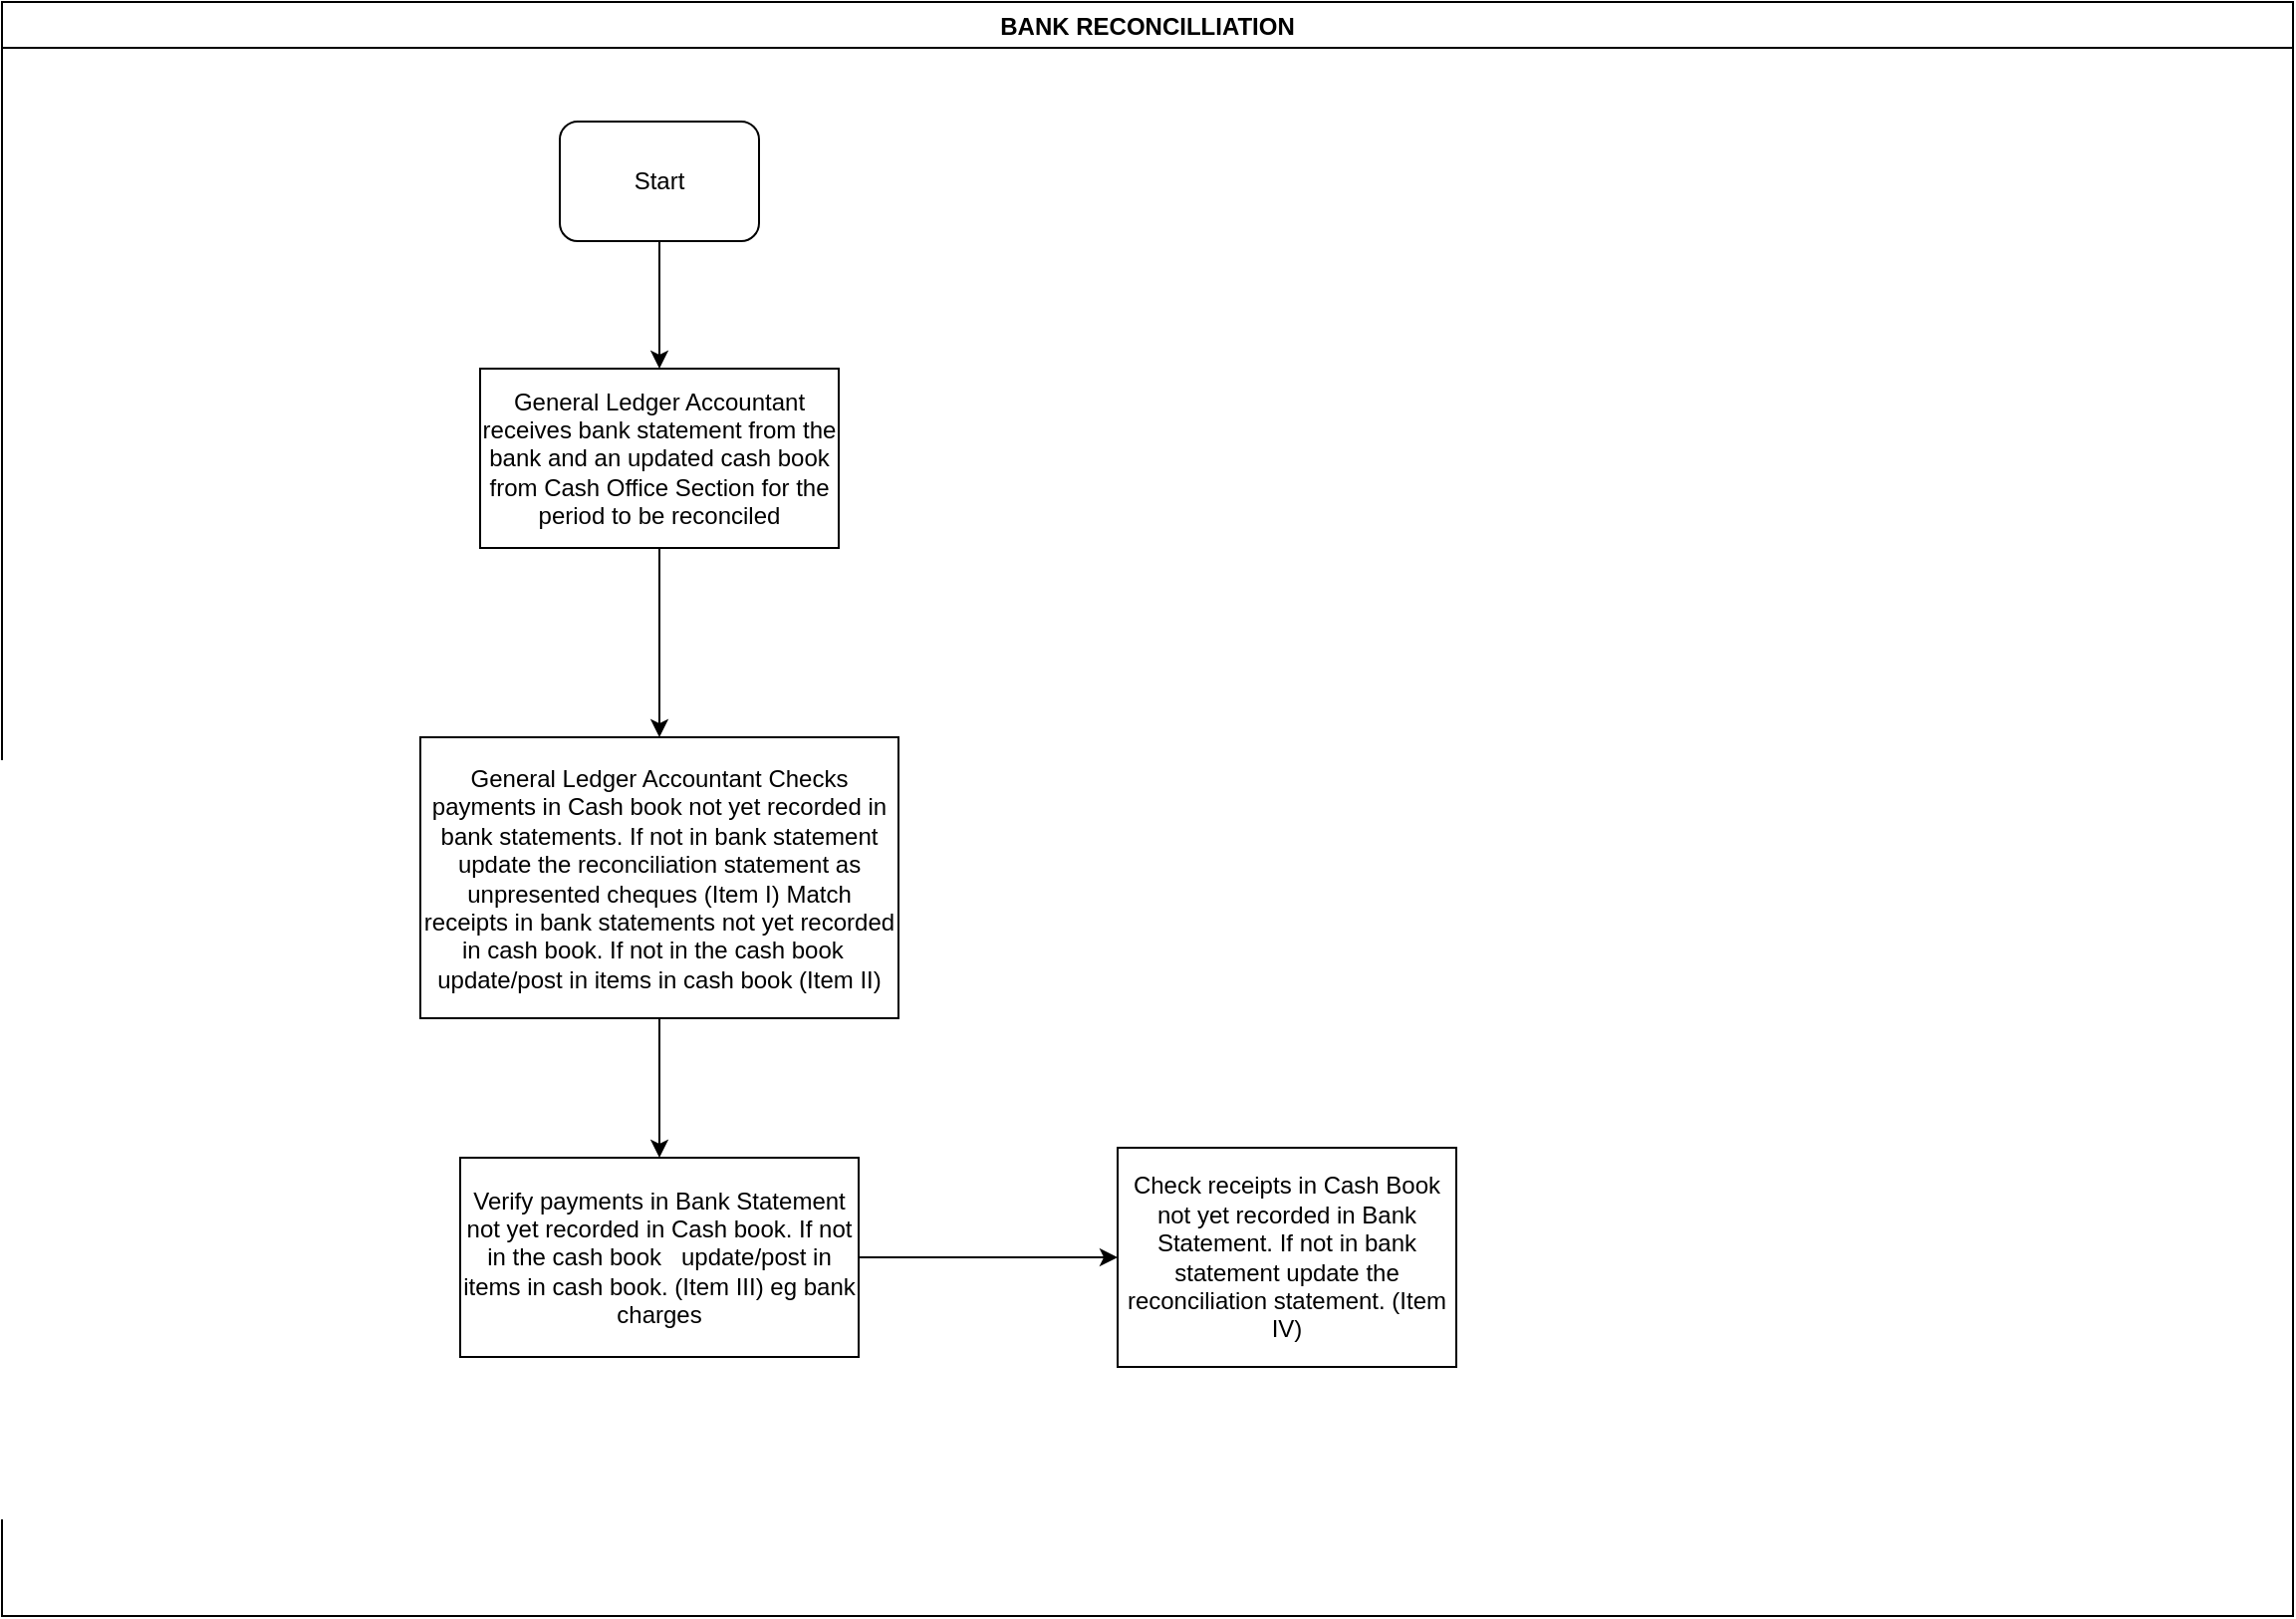 <mxfile version="13.10.9" type="github">
  <diagram id="RUNVxOEm4AH4KbNoLji0" name="Page-1">
    <mxGraphModel dx="1038" dy="547" grid="1" gridSize="10" guides="1" tooltips="1" connect="1" arrows="1" fold="1" page="1" pageScale="1" pageWidth="1169" pageHeight="827" math="0" shadow="0">
      <root>
        <mxCell id="0" />
        <mxCell id="1" parent="0" />
        <mxCell id="LS-6_WvsJKvdmhUSTRYt-1" value="BANK RECONCILLIATION" style="swimlane;" vertex="1" parent="1">
          <mxGeometry x="10" y="10" width="1150" height="810" as="geometry" />
        </mxCell>
        <mxCell id="LS-6_WvsJKvdmhUSTRYt-2" value="Start" style="rounded=1;whiteSpace=wrap;html=1;" vertex="1" parent="LS-6_WvsJKvdmhUSTRYt-1">
          <mxGeometry x="280" y="60" width="100" height="60" as="geometry" />
        </mxCell>
        <mxCell id="LS-6_WvsJKvdmhUSTRYt-5" value="General Ledger Accountant receives bank statement from the bank and an updated cash book from Cash Office Section for the period to be reconciled" style="rounded=0;whiteSpace=wrap;html=1;" vertex="1" parent="LS-6_WvsJKvdmhUSTRYt-1">
          <mxGeometry x="240" y="184" width="180" height="90" as="geometry" />
        </mxCell>
        <mxCell id="LS-6_WvsJKvdmhUSTRYt-4" value="" style="edgeStyle=orthogonalEdgeStyle;rounded=0;orthogonalLoop=1;jettySize=auto;html=1;entryX=0.5;entryY=0;entryDx=0;entryDy=0;" edge="1" parent="LS-6_WvsJKvdmhUSTRYt-1" source="LS-6_WvsJKvdmhUSTRYt-2" target="LS-6_WvsJKvdmhUSTRYt-5">
          <mxGeometry relative="1" as="geometry">
            <mxPoint x="330" y="200" as="targetPoint" />
          </mxGeometry>
        </mxCell>
        <mxCell id="LS-6_WvsJKvdmhUSTRYt-9" value="" style="edgeStyle=orthogonalEdgeStyle;rounded=0;orthogonalLoop=1;jettySize=auto;html=1;" edge="1" parent="1" source="LS-6_WvsJKvdmhUSTRYt-6" target="LS-6_WvsJKvdmhUSTRYt-8">
          <mxGeometry relative="1" as="geometry" />
        </mxCell>
        <mxCell id="LS-6_WvsJKvdmhUSTRYt-6" value="General Ledger Accountant Checks payments in Cash book not yet recorded in bank statements. If not in bank statement update the reconciliation statement as unpresented cheques (Item I) Match receipts in bank statements not yet recorded in cash book. If not in the cash book&amp;nbsp;&amp;nbsp; update/post in items in cash book (Item II)" style="whiteSpace=wrap;html=1;rounded=0;" vertex="1" parent="1">
          <mxGeometry x="220" y="379" width="240" height="141" as="geometry" />
        </mxCell>
        <mxCell id="LS-6_WvsJKvdmhUSTRYt-7" value="" style="edgeStyle=orthogonalEdgeStyle;rounded=0;orthogonalLoop=1;jettySize=auto;html=1;" edge="1" parent="1" source="LS-6_WvsJKvdmhUSTRYt-5" target="LS-6_WvsJKvdmhUSTRYt-6">
          <mxGeometry relative="1" as="geometry" />
        </mxCell>
        <mxCell id="LS-6_WvsJKvdmhUSTRYt-11" value="" style="edgeStyle=orthogonalEdgeStyle;rounded=0;orthogonalLoop=1;jettySize=auto;html=1;" edge="1" parent="1" source="LS-6_WvsJKvdmhUSTRYt-8" target="LS-6_WvsJKvdmhUSTRYt-10">
          <mxGeometry relative="1" as="geometry" />
        </mxCell>
        <mxCell id="LS-6_WvsJKvdmhUSTRYt-8" value="Verify payments in Bank Statement not yet recorded in Cash book. If not in the cash book&amp;nbsp;&amp;nbsp; update/post in items in cash book. (Item III) eg bank charges" style="whiteSpace=wrap;html=1;rounded=0;" vertex="1" parent="1">
          <mxGeometry x="240" y="590" width="200" height="100" as="geometry" />
        </mxCell>
        <mxCell id="LS-6_WvsJKvdmhUSTRYt-10" value="Check receipts in Cash Book not yet recorded in Bank Statement. If not in bank statement update the reconciliation statement. (Item IV)" style="whiteSpace=wrap;html=1;rounded=0;" vertex="1" parent="1">
          <mxGeometry x="570" y="585" width="170" height="110" as="geometry" />
        </mxCell>
      </root>
    </mxGraphModel>
  </diagram>
</mxfile>
